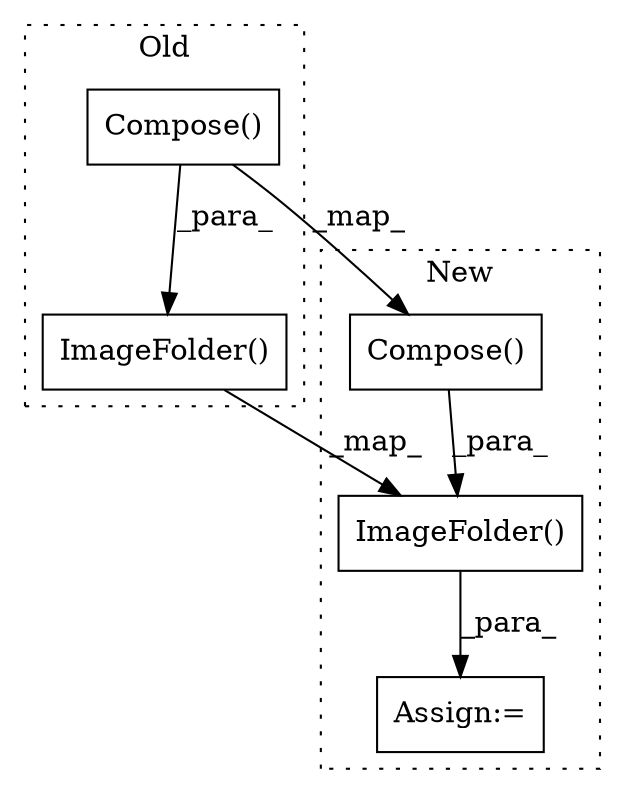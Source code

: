 digraph G {
subgraph cluster0 {
1 [label="ImageFolder()" a="75" s="8885,9079" l="21,1" shape="box"];
3 [label="Compose()" a="75" s="8914,9078" l="19,1" shape="box"];
label = "Old";
style="dotted";
}
subgraph cluster1 {
2 [label="ImageFolder()" a="75" s="8849,9060" l="30,1" shape="box"];
4 [label="Compose()" a="75" s="8895,9059" l="19,1" shape="box"];
5 [label="Assign:=" a="68" s="9077" l="3" shape="box"];
label = "New";
style="dotted";
}
1 -> 2 [label="_map_"];
2 -> 5 [label="_para_"];
3 -> 4 [label="_map_"];
3 -> 1 [label="_para_"];
4 -> 2 [label="_para_"];
}